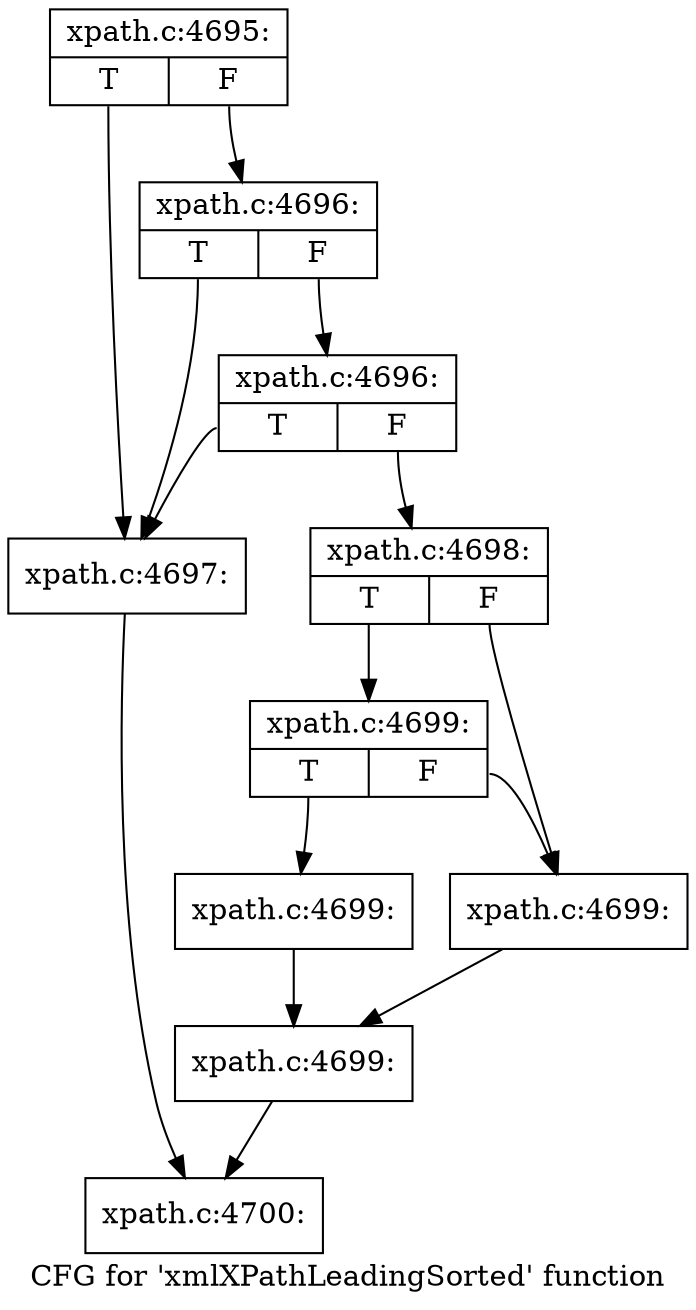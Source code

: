 digraph "CFG for 'xmlXPathLeadingSorted' function" {
	label="CFG for 'xmlXPathLeadingSorted' function";

	Node0x55e6b25b9090 [shape=record,label="{xpath.c:4695:|{<s0>T|<s1>F}}"];
	Node0x55e6b25b9090:s0 -> Node0x55e6b25bddc0;
	Node0x55e6b25b9090:s1 -> Node0x55e6b25c49c0;
	Node0x55e6b25c49c0 [shape=record,label="{xpath.c:4696:|{<s0>T|<s1>F}}"];
	Node0x55e6b25c49c0:s0 -> Node0x55e6b25bddc0;
	Node0x55e6b25c49c0:s1 -> Node0x55e6b24a72f0;
	Node0x55e6b24a72f0 [shape=record,label="{xpath.c:4696:|{<s0>T|<s1>F}}"];
	Node0x55e6b24a72f0:s0 -> Node0x55e6b25bddc0;
	Node0x55e6b24a72f0:s1 -> Node0x55e6b25be2f0;
	Node0x55e6b25bddc0 [shape=record,label="{xpath.c:4697:}"];
	Node0x55e6b25bddc0 -> Node0x55e6b24a74a0;
	Node0x55e6b25be2f0 [shape=record,label="{xpath.c:4698:|{<s0>T|<s1>F}}"];
	Node0x55e6b25be2f0:s0 -> Node0x55e6b25c5370;
	Node0x55e6b25be2f0:s1 -> Node0x55e6b25c52d0;
	Node0x55e6b25c5370 [shape=record,label="{xpath.c:4699:|{<s0>T|<s1>F}}"];
	Node0x55e6b25c5370:s0 -> Node0x55e6b25c5280;
	Node0x55e6b25c5370:s1 -> Node0x55e6b25c52d0;
	Node0x55e6b25c5280 [shape=record,label="{xpath.c:4699:}"];
	Node0x55e6b25c5280 -> Node0x55e6b25c5320;
	Node0x55e6b25c52d0 [shape=record,label="{xpath.c:4699:}"];
	Node0x55e6b25c52d0 -> Node0x55e6b25c5320;
	Node0x55e6b25c5320 [shape=record,label="{xpath.c:4699:}"];
	Node0x55e6b25c5320 -> Node0x55e6b24a74a0;
	Node0x55e6b24a74a0 [shape=record,label="{xpath.c:4700:}"];
}
